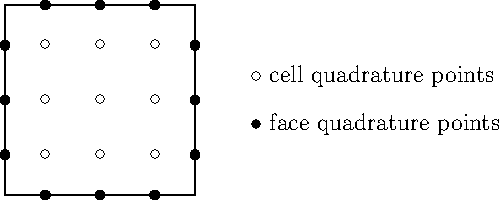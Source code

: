 size(0,100);

// corner points
pair p1 = (-1,-1);
pair p2 = (+1,-1);
pair p3 = (+1,+1);
pair p4 = (-1,+1);

real a = 1.0/sqrt(3.0);
real[] x = {-a, 0, +a};
int n = 3; // number of gauss points

// boundary gauss points
pen pd = linewidth(5);
for(int i=0; i<n; ++i)
{
   dot((x[i],-1),pd);
   dot((x[i],+1),pd);
   dot((-1,x[i]),pd);
   dot((+1,x[i]),pd);
}

// interior gauss points
for(int i=0; i<n; ++i)
   for(int j=0; j<n; ++j)
      label("$\circ$",(x[i],x[j]));

draw(p1--p2--p3--p4--cycle);

pair p5 = (1.5,0.25);
label("$\circ$ cell quadrature points", p5, E);

pair p6 = p5 - (0, 0.5);
label("$\bullet$ face quadrature points", p6, E);

